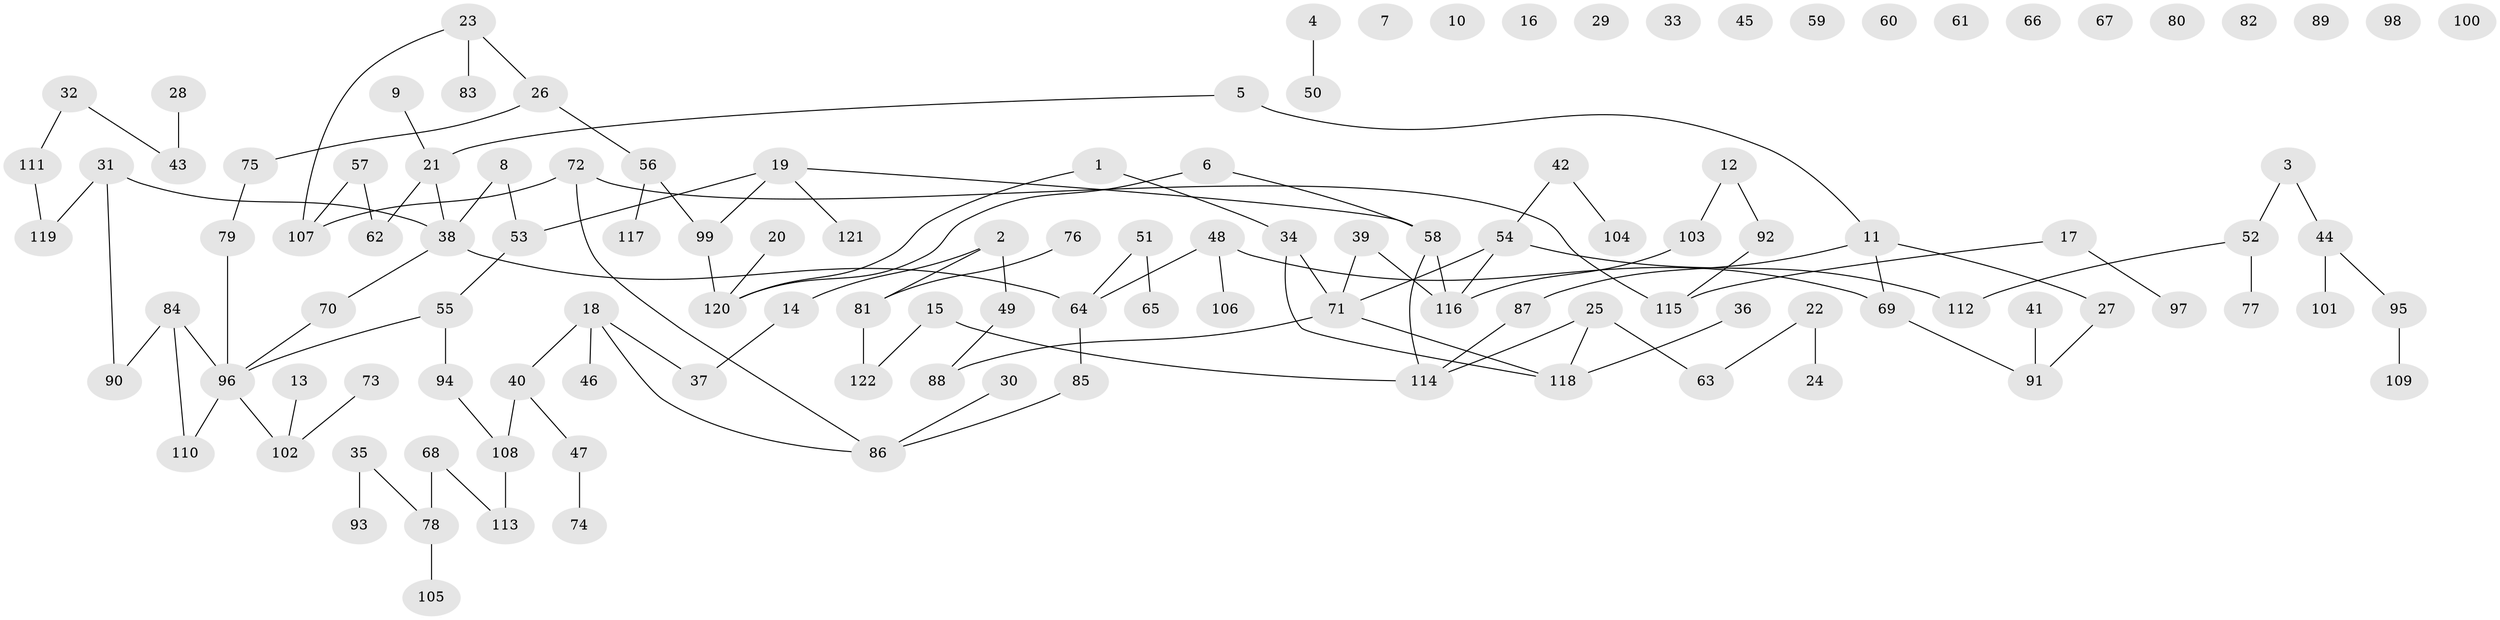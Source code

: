 // Generated by graph-tools (version 1.1) at 2025/12/03/09/25 04:12:58]
// undirected, 122 vertices, 122 edges
graph export_dot {
graph [start="1"]
  node [color=gray90,style=filled];
  1;
  2;
  3;
  4;
  5;
  6;
  7;
  8;
  9;
  10;
  11;
  12;
  13;
  14;
  15;
  16;
  17;
  18;
  19;
  20;
  21;
  22;
  23;
  24;
  25;
  26;
  27;
  28;
  29;
  30;
  31;
  32;
  33;
  34;
  35;
  36;
  37;
  38;
  39;
  40;
  41;
  42;
  43;
  44;
  45;
  46;
  47;
  48;
  49;
  50;
  51;
  52;
  53;
  54;
  55;
  56;
  57;
  58;
  59;
  60;
  61;
  62;
  63;
  64;
  65;
  66;
  67;
  68;
  69;
  70;
  71;
  72;
  73;
  74;
  75;
  76;
  77;
  78;
  79;
  80;
  81;
  82;
  83;
  84;
  85;
  86;
  87;
  88;
  89;
  90;
  91;
  92;
  93;
  94;
  95;
  96;
  97;
  98;
  99;
  100;
  101;
  102;
  103;
  104;
  105;
  106;
  107;
  108;
  109;
  110;
  111;
  112;
  113;
  114;
  115;
  116;
  117;
  118;
  119;
  120;
  121;
  122;
  1 -- 34;
  1 -- 120;
  2 -- 14;
  2 -- 49;
  2 -- 81;
  3 -- 44;
  3 -- 52;
  4 -- 50;
  5 -- 11;
  5 -- 21;
  6 -- 58;
  6 -- 120;
  8 -- 38;
  8 -- 53;
  9 -- 21;
  11 -- 27;
  11 -- 69;
  11 -- 87;
  12 -- 92;
  12 -- 103;
  13 -- 102;
  14 -- 37;
  15 -- 114;
  15 -- 122;
  17 -- 97;
  17 -- 115;
  18 -- 37;
  18 -- 40;
  18 -- 46;
  18 -- 86;
  19 -- 53;
  19 -- 58;
  19 -- 99;
  19 -- 121;
  20 -- 120;
  21 -- 38;
  21 -- 62;
  22 -- 24;
  22 -- 63;
  23 -- 26;
  23 -- 83;
  23 -- 107;
  25 -- 63;
  25 -- 114;
  25 -- 118;
  26 -- 56;
  26 -- 75;
  27 -- 91;
  28 -- 43;
  30 -- 86;
  31 -- 38;
  31 -- 90;
  31 -- 119;
  32 -- 43;
  32 -- 111;
  34 -- 71;
  34 -- 118;
  35 -- 78;
  35 -- 93;
  36 -- 118;
  38 -- 64;
  38 -- 70;
  39 -- 71;
  39 -- 116;
  40 -- 47;
  40 -- 108;
  41 -- 91;
  42 -- 54;
  42 -- 104;
  44 -- 95;
  44 -- 101;
  47 -- 74;
  48 -- 64;
  48 -- 69;
  48 -- 106;
  49 -- 88;
  51 -- 64;
  51 -- 65;
  52 -- 77;
  52 -- 112;
  53 -- 55;
  54 -- 71;
  54 -- 112;
  54 -- 116;
  55 -- 94;
  55 -- 96;
  56 -- 99;
  56 -- 117;
  57 -- 62;
  57 -- 107;
  58 -- 114;
  58 -- 116;
  64 -- 85;
  68 -- 78;
  68 -- 113;
  69 -- 91;
  70 -- 96;
  71 -- 88;
  71 -- 118;
  72 -- 86;
  72 -- 107;
  72 -- 115;
  73 -- 102;
  75 -- 79;
  76 -- 81;
  78 -- 105;
  79 -- 96;
  81 -- 122;
  84 -- 90;
  84 -- 96;
  84 -- 110;
  85 -- 86;
  87 -- 114;
  92 -- 115;
  94 -- 108;
  95 -- 109;
  96 -- 102;
  96 -- 110;
  99 -- 120;
  103 -- 116;
  108 -- 113;
  111 -- 119;
}
